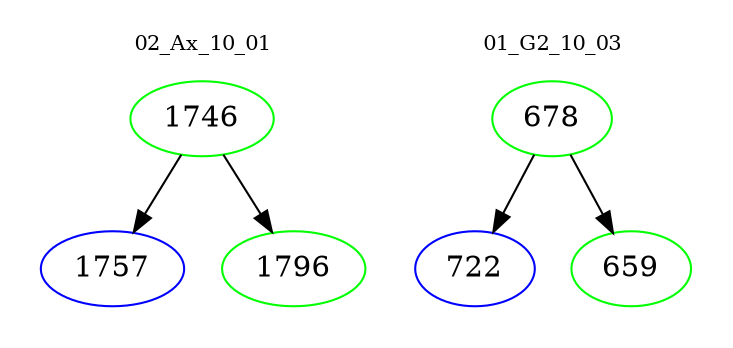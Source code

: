 digraph{
subgraph cluster_0 {
color = white
label = "02_Ax_10_01";
fontsize=10;
T0_1746 [label="1746", color="green"]
T0_1746 -> T0_1757 [color="black"]
T0_1757 [label="1757", color="blue"]
T0_1746 -> T0_1796 [color="black"]
T0_1796 [label="1796", color="green"]
}
subgraph cluster_1 {
color = white
label = "01_G2_10_03";
fontsize=10;
T1_678 [label="678", color="green"]
T1_678 -> T1_722 [color="black"]
T1_722 [label="722", color="blue"]
T1_678 -> T1_659 [color="black"]
T1_659 [label="659", color="green"]
}
}
